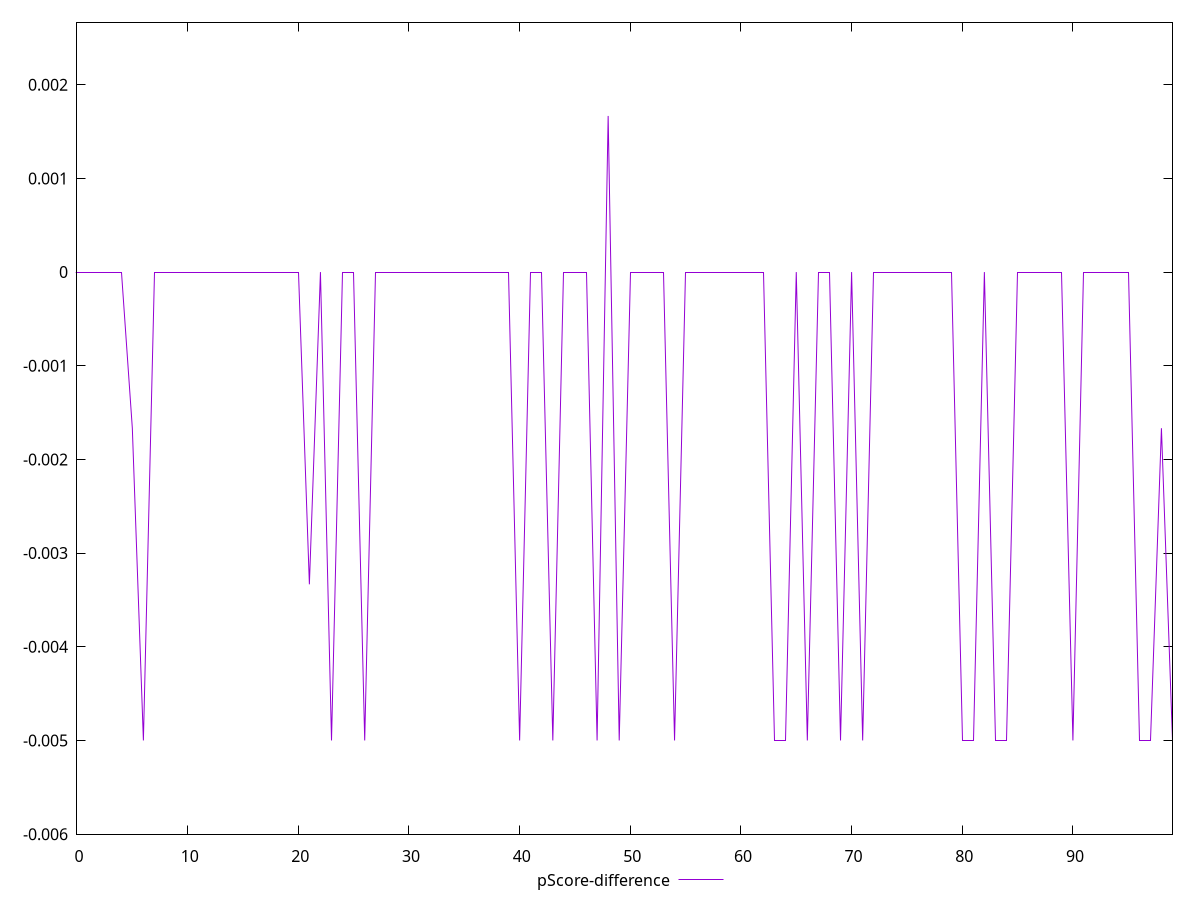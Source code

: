 reset

$pScoreDifference <<EOF
0 0
1 0
2 0
3 0
4 0
5 -0.0016666666666667052
6 -0.0050000000000000044
7 0
8 0
9 0
10 0
11 0
12 0
13 0
14 0
15 0
16 0
17 0
18 0
19 0
20 0
21 -0.0033333333333332993
22 0
23 -0.0050000000000000044
24 0
25 0
26 -0.0050000000000000044
27 0
28 0
29 0
30 0
31 0
32 0
33 0
34 0
35 0
36 0
37 0
38 0
39 0
40 -0.0050000000000000044
41 0
42 0
43 -0.0050000000000000044
44 0
45 0
46 0
47 -0.0050000000000000044
48 0.0016666666666665941
49 -0.0050000000000000044
50 0
51 0
52 0
53 0
54 -0.0050000000000000044
55 0
56 0
57 0
58 0
59 0
60 0
61 0
62 0
63 -0.0050000000000000044
64 -0.0050000000000000044
65 0
66 -0.0050000000000000044
67 0
68 0
69 -0.0050000000000000044
70 0
71 -0.0050000000000000044
72 0
73 0
74 0
75 0
76 0
77 0
78 0
79 0
80 -0.0050000000000000044
81 -0.0050000000000000044
82 0
83 -0.0050000000000000044
84 -0.0050000000000000044
85 0
86 0
87 0
88 0
89 0
90 -0.0050000000000000044
91 0
92 0
93 0
94 0
95 0
96 -0.0050000000000000044
97 -0.0050000000000000044
98 -0.0016666666666667052
99 -0.0050000000000000044
EOF

set key outside below
set xrange [0:99]
set yrange [-0.0060000000000000045:0.002666666666666594]
set trange [-0.0060000000000000045:0.002666666666666594]
set terminal svg size 640, 500 enhanced background rgb 'white'
set output "reports/report_00027_2021-02-24T12-40-31.850Z/legacy-javascript/samples/astro/pScore-difference/values.svg"

plot $pScoreDifference title "pScore-difference" with line

reset
